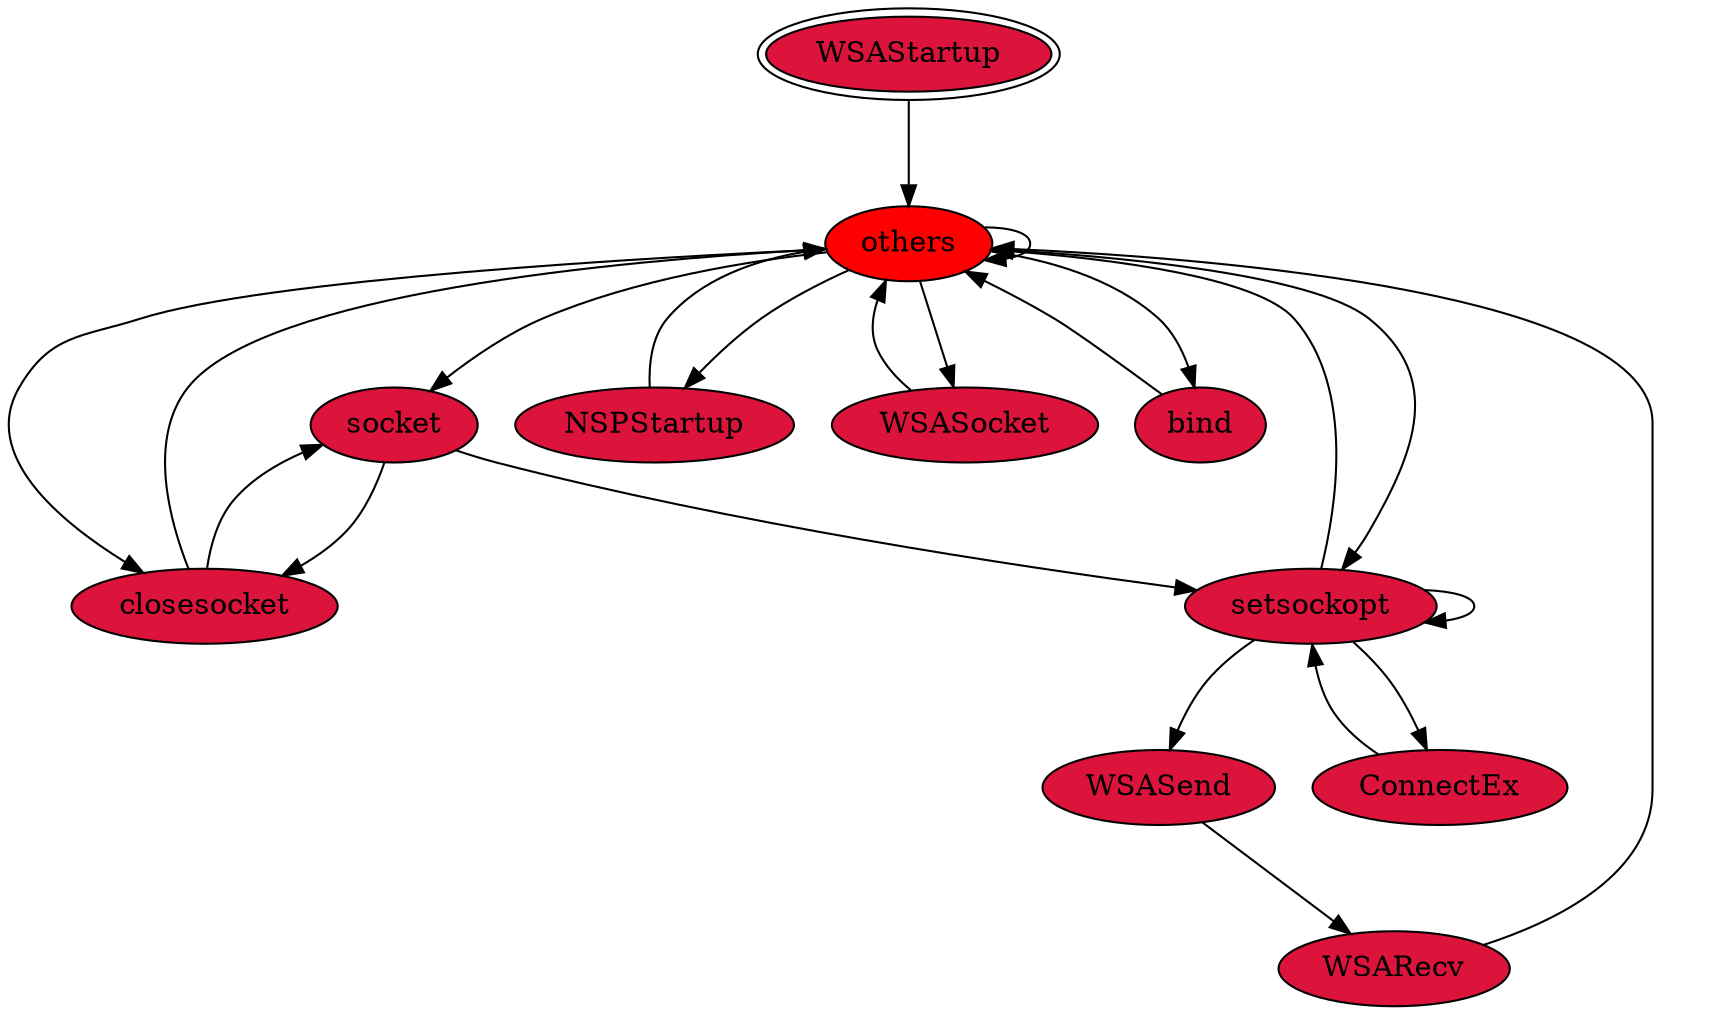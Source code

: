 digraph "./REPORTS/6028/API_PER_CATEGORY/InternetConnect.exe_3324_Windows Sockets (Winsock)_API_per_Category_Transition_Matrix" {
	WSAStartup [label=WSAStartup fillcolor=crimson peripheries=2 style=filled]
	others [label=others fillcolor=red style=filled]
	WSAStartup -> others [label=1.0 fontcolor=white]
	others -> others [label=0.9927 fontcolor=white]
	socket [label=socket fillcolor=crimson style=filled]
	others -> socket [label=0.0015 fontcolor=white]
	setsockopt [label=setsockopt fillcolor=crimson style=filled]
	others -> setsockopt [label=0.0022 fontcolor=white]
	closesocket [label=closesocket fillcolor=crimson style=filled]
	others -> closesocket [label=0.0007 fontcolor=white]
	NSPStartup [label=NSPStartup fillcolor=crimson style=filled]
	others -> NSPStartup [label=0.0007 fontcolor=white]
	WSASocket [label=WSASocket fillcolor=crimson style=filled]
	others -> WSASocket [label=0.0015 fontcolor=white]
	bind [label=bind fillcolor=crimson style=filled]
	others -> bind [label=0.0007 fontcolor=white]
	socket -> setsockopt [label=0.3333 fontcolor=white]
	socket -> closesocket [label=0.6667 fontcolor=white]
	setsockopt -> others [label=0.5 fontcolor=white]
	setsockopt -> setsockopt [label=0.1667 fontcolor=white]
	ConnectEx [label=ConnectEx fillcolor=crimson style=filled]
	setsockopt -> ConnectEx [label=0.1667 fontcolor=white]
	WSASend [label=WSASend fillcolor=crimson style=filled]
	setsockopt -> WSASend [label=0.1667 fontcolor=white]
	closesocket -> others [label=0.6667 fontcolor=white]
	closesocket -> socket [label=0.3333 fontcolor=white]
	NSPStartup -> others [label=1.0 fontcolor=white]
	WSASocket -> others [label=1.0 fontcolor=white]
	bind -> others [label=1.0 fontcolor=white]
	ConnectEx -> setsockopt [label=1.0 fontcolor=white]
	WSARecv [label=WSARecv fillcolor=crimson style=filled]
	WSASend -> WSARecv [label=1.0 fontcolor=white]
	WSARecv -> others [label=1.0 fontcolor=white]
}
